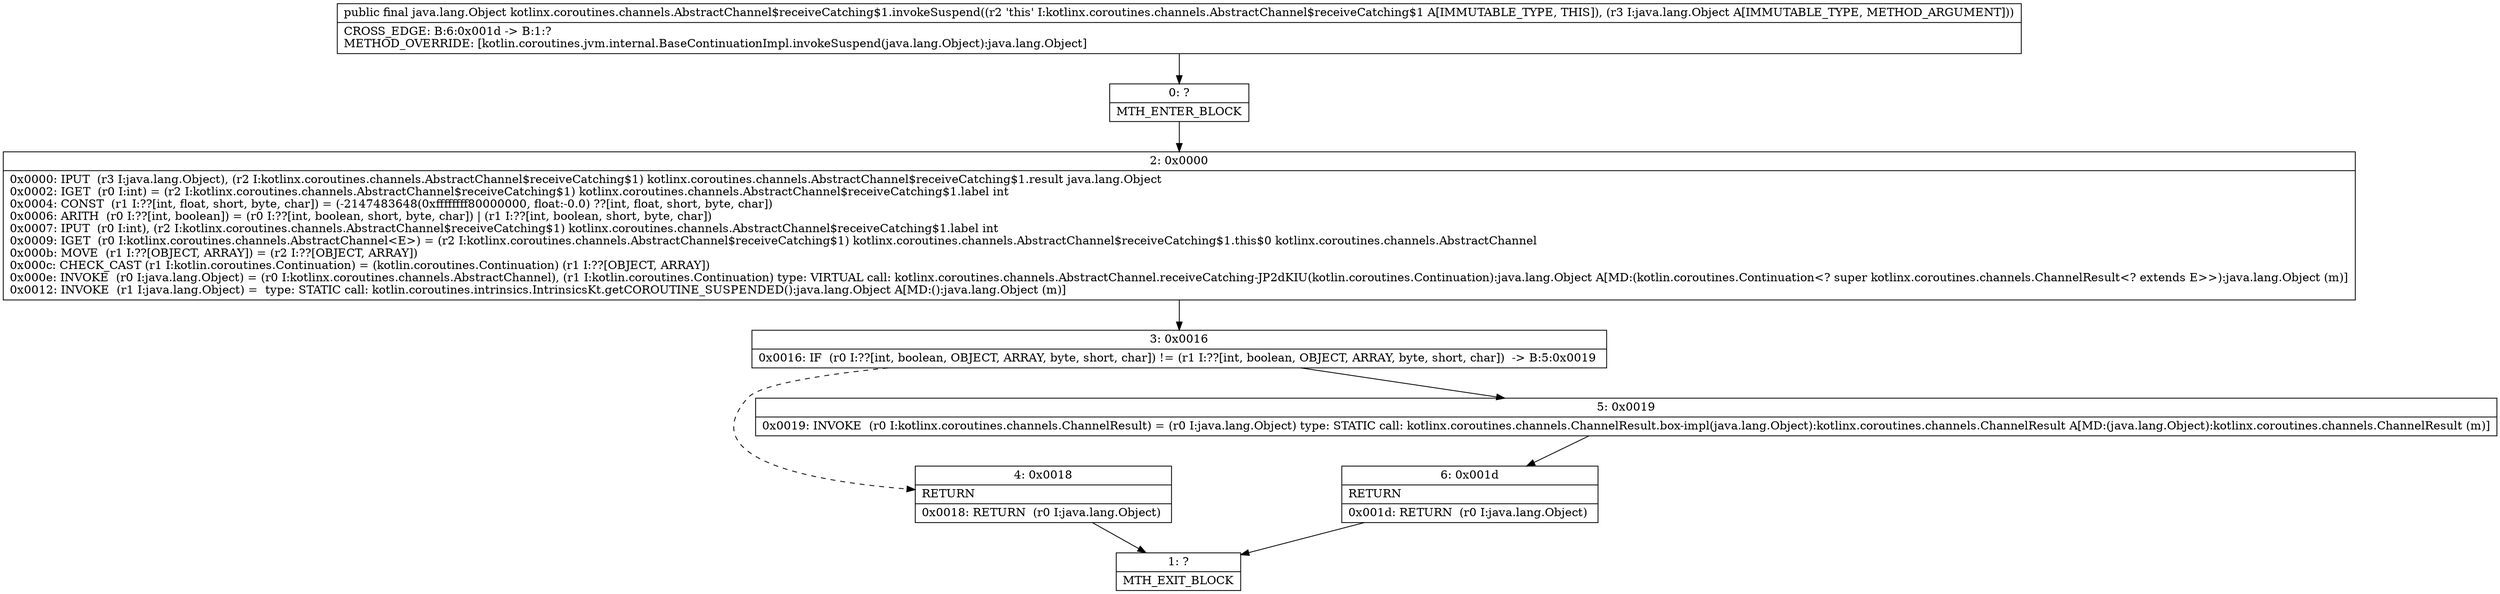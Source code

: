 digraph "CFG forkotlinx.coroutines.channels.AbstractChannel$receiveCatching$1.invokeSuspend(Ljava\/lang\/Object;)Ljava\/lang\/Object;" {
Node_0 [shape=record,label="{0\:\ ?|MTH_ENTER_BLOCK\l}"];
Node_2 [shape=record,label="{2\:\ 0x0000|0x0000: IPUT  (r3 I:java.lang.Object), (r2 I:kotlinx.coroutines.channels.AbstractChannel$receiveCatching$1) kotlinx.coroutines.channels.AbstractChannel$receiveCatching$1.result java.lang.Object \l0x0002: IGET  (r0 I:int) = (r2 I:kotlinx.coroutines.channels.AbstractChannel$receiveCatching$1) kotlinx.coroutines.channels.AbstractChannel$receiveCatching$1.label int \l0x0004: CONST  (r1 I:??[int, float, short, byte, char]) = (\-2147483648(0xffffffff80000000, float:\-0.0) ??[int, float, short, byte, char]) \l0x0006: ARITH  (r0 I:??[int, boolean]) = (r0 I:??[int, boolean, short, byte, char]) \| (r1 I:??[int, boolean, short, byte, char]) \l0x0007: IPUT  (r0 I:int), (r2 I:kotlinx.coroutines.channels.AbstractChannel$receiveCatching$1) kotlinx.coroutines.channels.AbstractChannel$receiveCatching$1.label int \l0x0009: IGET  (r0 I:kotlinx.coroutines.channels.AbstractChannel\<E\>) = (r2 I:kotlinx.coroutines.channels.AbstractChannel$receiveCatching$1) kotlinx.coroutines.channels.AbstractChannel$receiveCatching$1.this$0 kotlinx.coroutines.channels.AbstractChannel \l0x000b: MOVE  (r1 I:??[OBJECT, ARRAY]) = (r2 I:??[OBJECT, ARRAY]) \l0x000c: CHECK_CAST (r1 I:kotlin.coroutines.Continuation) = (kotlin.coroutines.Continuation) (r1 I:??[OBJECT, ARRAY]) \l0x000e: INVOKE  (r0 I:java.lang.Object) = (r0 I:kotlinx.coroutines.channels.AbstractChannel), (r1 I:kotlin.coroutines.Continuation) type: VIRTUAL call: kotlinx.coroutines.channels.AbstractChannel.receiveCatching\-JP2dKIU(kotlin.coroutines.Continuation):java.lang.Object A[MD:(kotlin.coroutines.Continuation\<? super kotlinx.coroutines.channels.ChannelResult\<? extends E\>\>):java.lang.Object (m)]\l0x0012: INVOKE  (r1 I:java.lang.Object) =  type: STATIC call: kotlin.coroutines.intrinsics.IntrinsicsKt.getCOROUTINE_SUSPENDED():java.lang.Object A[MD:():java.lang.Object (m)]\l}"];
Node_3 [shape=record,label="{3\:\ 0x0016|0x0016: IF  (r0 I:??[int, boolean, OBJECT, ARRAY, byte, short, char]) != (r1 I:??[int, boolean, OBJECT, ARRAY, byte, short, char])  \-\> B:5:0x0019 \l}"];
Node_4 [shape=record,label="{4\:\ 0x0018|RETURN\l|0x0018: RETURN  (r0 I:java.lang.Object) \l}"];
Node_1 [shape=record,label="{1\:\ ?|MTH_EXIT_BLOCK\l}"];
Node_5 [shape=record,label="{5\:\ 0x0019|0x0019: INVOKE  (r0 I:kotlinx.coroutines.channels.ChannelResult) = (r0 I:java.lang.Object) type: STATIC call: kotlinx.coroutines.channels.ChannelResult.box\-impl(java.lang.Object):kotlinx.coroutines.channels.ChannelResult A[MD:(java.lang.Object):kotlinx.coroutines.channels.ChannelResult (m)]\l}"];
Node_6 [shape=record,label="{6\:\ 0x001d|RETURN\l|0x001d: RETURN  (r0 I:java.lang.Object) \l}"];
MethodNode[shape=record,label="{public final java.lang.Object kotlinx.coroutines.channels.AbstractChannel$receiveCatching$1.invokeSuspend((r2 'this' I:kotlinx.coroutines.channels.AbstractChannel$receiveCatching$1 A[IMMUTABLE_TYPE, THIS]), (r3 I:java.lang.Object A[IMMUTABLE_TYPE, METHOD_ARGUMENT]))  | CROSS_EDGE: B:6:0x001d \-\> B:1:?\lMETHOD_OVERRIDE: [kotlin.coroutines.jvm.internal.BaseContinuationImpl.invokeSuspend(java.lang.Object):java.lang.Object]\l}"];
MethodNode -> Node_0;Node_0 -> Node_2;
Node_2 -> Node_3;
Node_3 -> Node_4[style=dashed];
Node_3 -> Node_5;
Node_4 -> Node_1;
Node_5 -> Node_6;
Node_6 -> Node_1;
}

